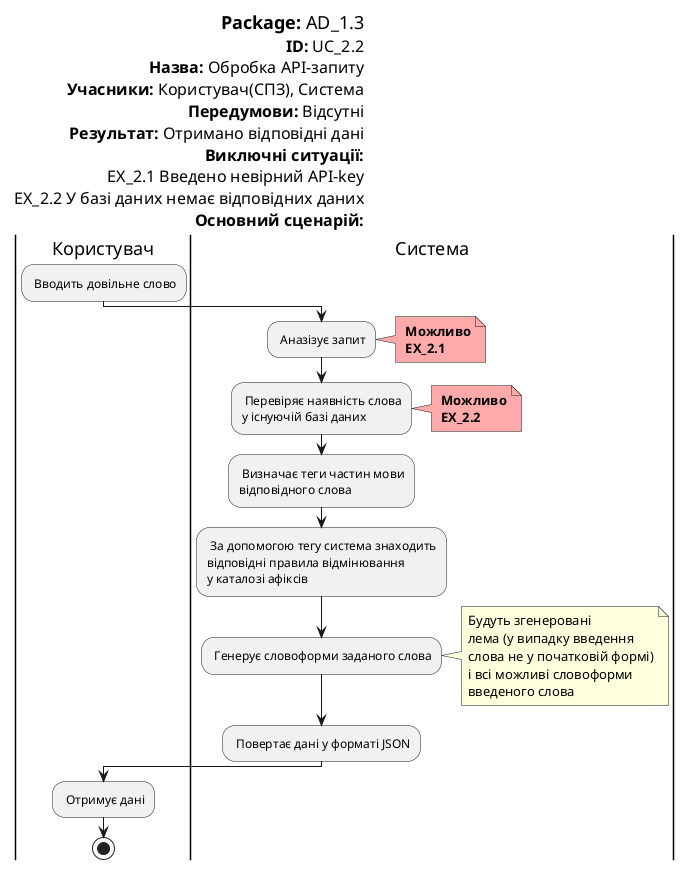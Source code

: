 @startuml
left header
	<font color=000 size=18><b>Package:</b> AD_1.3
	<font color=000 size=16><b>ID:</b> UC_2.2
	<font color=000 size=16><b>Назва:</b> Обробка API-запиту
	<font color=000 size=16><b>Учасники:</b> Користувач(СПЗ), Система
	<font color=000 size=16><b>Передумови:</b> Відсутні
	<font color=000 size=16><b>Результат:</b> Отримано відповідні дані
	<font color=000 size=16><b>Виключні ситуації:</b>
	<font color=000 size=16> EX_2.1 Введено невірний API-key
	<font color=000 size=16> EX_2.2 У базі даних немає відповідних даних
	<font color=000 size=16><b>Основний сценарій:</b>
end header

|Користувач|
	: Вводить довільне слово;
|Система|
	: Аназізує запит;
	
	note right #ffaaaa
		<b> Можливо
		<b> EX_2.1
	end note
	
	: Перевіряє наявність слова 
	у існуючій базі даних;
	
	note right #ffaaaa
		<b> Можливо
		<b> EX_2.2
	end note
	
	: Визначає теги частин мови
	відповідного слова;
	: За допомогою тегу система знаходить 
	відповідні правила відмінювання 
	у каталозі афіксів;
	: Генерує словоформи заданого слова;
	
	note right 
		Будуть згенеровані 
		лема (у випадку введення
		слова не у початковій формі)
		і всі можливі словоформи
		введеного слова
	end note
	
	: Повертає дані у форматі JSON;
|Користувач|
	: Отримує дані;
	stop;
@enduml
